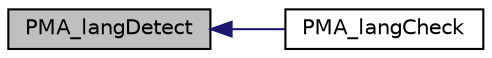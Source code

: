 digraph G
{
  edge [fontname="Helvetica",fontsize="10",labelfontname="Helvetica",labelfontsize="10"];
  node [fontname="Helvetica",fontsize="10",shape=record];
  rankdir="LR";
  Node1 [label="PMA_langDetect",height=0.2,width=0.4,color="black", fillcolor="grey75", style="filled" fontcolor="black"];
  Node1 -> Node2 [dir="back",color="midnightblue",fontsize="10",style="solid",fontname="Helvetica"];
  Node2 [label="PMA_langCheck",height=0.2,width=0.4,color="black", fillcolor="white", style="filled",URL="$select__lang_8lib_8php.html#a5ecb186c2d6036364ea5f6d4ff486854",tooltip="tries to find the language to use"];
}
